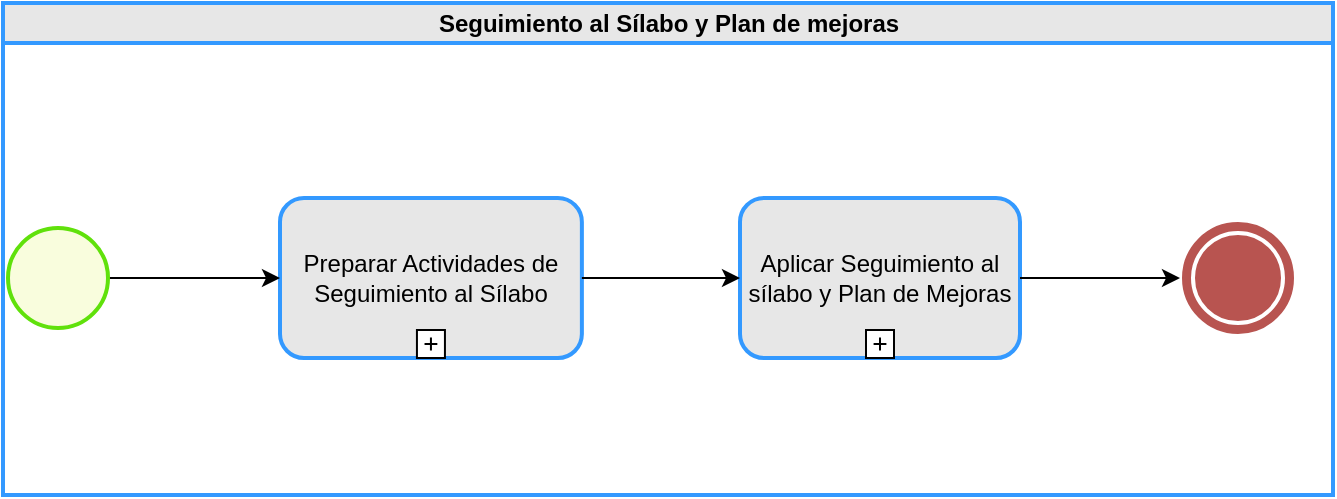 <mxfile version="13.7.3" type="device" pages="3"><diagram id="IKxGH2UoOWQWnltnmnks" name="Seguimiento al sílabo y Plan de mejoras"><mxGraphModel dx="2474" dy="816" grid="1" gridSize="10" guides="1" tooltips="1" connect="1" arrows="1" fold="1" page="1" pageScale="1" pageWidth="1100" pageHeight="850" math="0" shadow="0"><root><mxCell id="0"/><mxCell id="1" parent="0"/><mxCell id="EH-YLHYIitypVHS_qxho-3" value="" style="edgeStyle=orthogonalEdgeStyle;rounded=0;orthogonalLoop=1;jettySize=auto;html=1;" parent="1" edge="1"><mxGeometry relative="1" as="geometry"><mxPoint x="520.0" y="725" as="targetPoint"/></mxGeometry></mxCell><mxCell id="OhJ2jLajbftN1xeP7L_5-30" value="" style="edgeStyle=orthogonalEdgeStyle;rounded=0;orthogonalLoop=1;jettySize=auto;html=1;" parent="1" edge="1"><mxGeometry relative="1" as="geometry"><mxPoint x="280.0" y="725" as="targetPoint"/></mxGeometry></mxCell><mxCell id="MgSODzm9EE8TZpn6pGw8-10" value="Seguimiento al Sílabo y Plan de mejoras" style="swimlane;html=1;horizontal=0;startSize=20;strokeColor=#3399FF;strokeWidth=2;fillColor=#E7E7E7;rotation=90;" parent="1" vertex="1"><mxGeometry x="-703" y="-117" width="246" height="665" as="geometry"><mxRectangle x="-83.5" y="18.5" width="30" height="250" as="alternateBounds"/></mxGeometry></mxCell><mxCell id="a1gB9JvP8YPTbGxJDpz3-1" value="Preparar Actividades de Seguimiento al Sílabo" style="html=1;whiteSpace=wrap;rounded=1;dropTarget=0;strokeWidth=2;fillColor=#E7E7E7;strokeColor=#3399FF;" parent="MgSODzm9EE8TZpn6pGw8-10" vertex="1"><mxGeometry x="-71" y="307" width="150.94" height="80" as="geometry"/></mxCell><mxCell id="a1gB9JvP8YPTbGxJDpz3-2" value="" style="html=1;shape=plus;outlineConnect=0;" parent="a1gB9JvP8YPTbGxJDpz3-1" vertex="1"><mxGeometry x="0.5" y="1" width="14" height="14" relative="1" as="geometry"><mxPoint x="-7" y="-14" as="offset"/></mxGeometry></mxCell><mxCell id="qiOkkO3MR0LuPnzLeqQk-10" style="edgeStyle=orthogonalEdgeStyle;rounded=0;orthogonalLoop=1;jettySize=auto;html=1;entryX=0;entryY=0.5;entryDx=0;entryDy=0;" parent="MgSODzm9EE8TZpn6pGw8-10" source="m_9Prw_WWTs4vuEKsl4U-1" target="a1gB9JvP8YPTbGxJDpz3-1" edge="1"><mxGeometry relative="1" as="geometry"/></mxCell><mxCell id="m_9Prw_WWTs4vuEKsl4U-1" value="" style="shape=mxgraph.bpmn.shape;html=1;verticalLabelPosition=bottom;labelBackgroundColor=#ffffff;verticalAlign=top;align=center;perimeter=ellipsePerimeter;outlineConnect=0;outline=standard;symbol=general;strokeColor=#60e10b;fillColor=#F9FDDD;strokeWidth=2;" parent="MgSODzm9EE8TZpn6pGw8-10" vertex="1"><mxGeometry x="-207.0" y="322" width="50" height="50" as="geometry"/></mxCell><mxCell id="MgSODzm9EE8TZpn6pGw8-3" value="Aplicar Seguimiento al sílabo y Plan de Mejoras" style="html=1;whiteSpace=wrap;rounded=1;dropTarget=0;strokeWidth=2;fillColor=#E7E7E7;strokeColor=#3399FF;" parent="MgSODzm9EE8TZpn6pGw8-10" vertex="1"><mxGeometry x="159" y="307" width="140" height="80" as="geometry"/></mxCell><mxCell id="MgSODzm9EE8TZpn6pGw8-4" value="" style="html=1;shape=plus;outlineConnect=0;" parent="MgSODzm9EE8TZpn6pGw8-3" vertex="1"><mxGeometry x="0.5" y="1" width="14" height="14" relative="1" as="geometry"><mxPoint x="-7" y="-14" as="offset"/></mxGeometry></mxCell><mxCell id="MgSODzm9EE8TZpn6pGw8-5" value="" style="edgeStyle=orthogonalEdgeStyle;rounded=0;orthogonalLoop=1;jettySize=auto;html=1;" parent="MgSODzm9EE8TZpn6pGw8-10" source="a1gB9JvP8YPTbGxJDpz3-1" target="MgSODzm9EE8TZpn6pGw8-3" edge="1"><mxGeometry relative="1" as="geometry"/></mxCell><mxCell id="m_9Prw_WWTs4vuEKsl4U-2" value="" style="shape=mxgraph.bpmn.shape;html=1;verticalLabelPosition=bottom;labelBackgroundColor=#ffffff;verticalAlign=top;align=center;perimeter=ellipsePerimeter;outlineConnect=0;outline=end;symbol=terminate;strokeWidth=2;strokeColor=#B85450;" parent="MgSODzm9EE8TZpn6pGw8-10" vertex="1"><mxGeometry x="383.0" y="322" width="50" height="50" as="geometry"/></mxCell><mxCell id="qiOkkO3MR0LuPnzLeqQk-9" style="edgeStyle=orthogonalEdgeStyle;rounded=0;orthogonalLoop=1;jettySize=auto;html=1;entryX=0;entryY=0.5;entryDx=0;entryDy=0;exitX=1;exitY=0.5;exitDx=0;exitDy=0;" parent="MgSODzm9EE8TZpn6pGw8-10" source="MgSODzm9EE8TZpn6pGw8-3" edge="1"><mxGeometry relative="1" as="geometry"><mxPoint x="338" y="401" as="sourcePoint"/><mxPoint x="379" y="347" as="targetPoint"/></mxGeometry></mxCell></root></mxGraphModel></diagram><diagram id="amFEcNDRbri6bKszqdX0" name="Fase 1"><mxGraphModel dx="1374" dy="816" grid="1" gridSize="10" guides="1" tooltips="1" connect="1" arrows="1" fold="1" page="1" pageScale="1" pageWidth="1100" pageHeight="850" math="0" shadow="0"><root><mxCell id="P_D9ZZ4DqMPUkMfk8NH8-0"/><mxCell id="P_D9ZZ4DqMPUkMfk8NH8-1" parent="P_D9ZZ4DqMPUkMfk8NH8-0"/><mxCell id="JG5h8t1u5iYjXINSatAZ-4" value="&lt;span style=&quot;font-weight: 400&quot;&gt;Preparar Actividades de Seguimiento al Sílabo&lt;/span&gt;" style="swimlane;html=1;childLayout=stackLayout;resizeParent=1;resizeParentMax=0;horizontal=1;startSize=20;horizontalStack=0;" parent="P_D9ZZ4DqMPUkMfk8NH8-1" vertex="1"><mxGeometry x="40" y="40" width="720" height="400" as="geometry"/></mxCell><mxCell id="JG5h8t1u5iYjXINSatAZ-18" style="edgeStyle=orthogonalEdgeStyle;rounded=0;orthogonalLoop=1;jettySize=auto;html=1;entryX=0.5;entryY=0;entryDx=0;entryDy=0;" parent="JG5h8t1u5iYjXINSatAZ-4" source="JG5h8t1u5iYjXINSatAZ-9" target="JG5h8t1u5iYjXINSatAZ-12" edge="1"><mxGeometry relative="1" as="geometry"/></mxCell><mxCell id="JG5h8t1u5iYjXINSatAZ-5" value="Dirección de Carrera" style="swimlane;html=1;startSize=20;horizontal=0;" parent="JG5h8t1u5iYjXINSatAZ-4" vertex="1"><mxGeometry y="20" width="720" height="170" as="geometry"/></mxCell><mxCell id="JG5h8t1u5iYjXINSatAZ-17" style="edgeStyle=orthogonalEdgeStyle;rounded=0;orthogonalLoop=1;jettySize=auto;html=1;" parent="JG5h8t1u5iYjXINSatAZ-5" target="JG5h8t1u5iYjXINSatAZ-9" edge="1"><mxGeometry relative="1" as="geometry"><mxPoint x="90" y="85" as="sourcePoint"/></mxGeometry></mxCell><mxCell id="JG5h8t1u5iYjXINSatAZ-9" value="Notificar a los Docentes Asignados" style="html=1;whiteSpace=wrap;rounded=1;dropTarget=0;strokeWidth=2;strokeColor=#3399FF;fillColor=#E7E7E7;" parent="JG5h8t1u5iYjXINSatAZ-5" vertex="1"><mxGeometry x="180" y="40" width="120" height="90" as="geometry"/></mxCell><mxCell id="JG5h8t1u5iYjXINSatAZ-10" value="" style="shape=mxgraph.bpmn.user_task;html=1;outlineConnect=0;fontFamily=Helvetica;fontSize=12;fontColor=#000000;align=center;strokeColor=#3399FF;fillColor=#ffffff;" parent="JG5h8t1u5iYjXINSatAZ-9" vertex="1"><mxGeometry width="20" height="14" relative="1" as="geometry"><mxPoint x="7" y="7" as="offset"/></mxGeometry></mxCell><mxCell id="mSjS2wN_fwLJHyevZ6i0-0" value="" style="shape=mxgraph.bpmn.shape;html=1;verticalLabelPosition=bottom;labelBackgroundColor=#ffffff;verticalAlign=top;align=center;perimeter=ellipsePerimeter;outlineConnect=0;outline=standard;symbol=conditional;fillColor=#F9FDDD;strokeColor=#60E10B;" parent="JG5h8t1u5iYjXINSatAZ-5" vertex="1"><mxGeometry x="40" y="60" width="50" height="50" as="geometry"/></mxCell><mxCell id="yJfCcHXI1jFKEwZGamxN-0" value="Listado de Docentes" style="text;html=1;strokeColor=none;fillColor=none;align=center;verticalAlign=middle;whiteSpace=wrap;rounded=0;" parent="JG5h8t1u5iYjXINSatAZ-5" vertex="1"><mxGeometry x="32.5" y="120" width="65" height="20" as="geometry"/></mxCell><mxCell id="JG5h8t1u5iYjXINSatAZ-6" value="Comisión de Evaluación Interna" style="swimlane;html=1;startSize=20;horizontal=0;" parent="JG5h8t1u5iYjXINSatAZ-4" vertex="1"><mxGeometry y="190" width="720" height="210" as="geometry"/></mxCell><mxCell id="JG5h8t1u5iYjXINSatAZ-20" style="edgeStyle=orthogonalEdgeStyle;rounded=0;orthogonalLoop=1;jettySize=auto;html=1;" parent="JG5h8t1u5iYjXINSatAZ-6" source="JG5h8t1u5iYjXINSatAZ-14" target="JG5h8t1u5iYjXINSatAZ-16" edge="1"><mxGeometry relative="1" as="geometry"/></mxCell><mxCell id="JG5h8t1u5iYjXINSatAZ-19" style="edgeStyle=orthogonalEdgeStyle;rounded=0;orthogonalLoop=1;jettySize=auto;html=1;entryX=0;entryY=0.5;entryDx=0;entryDy=0;" parent="JG5h8t1u5iYjXINSatAZ-6" source="JG5h8t1u5iYjXINSatAZ-12" target="JG5h8t1u5iYjXINSatAZ-14" edge="1"><mxGeometry relative="1" as="geometry"/></mxCell><mxCell id="KR1yQssVa1d_EZh_uff2-0" value="" style="shape=note;whiteSpace=wrap;size=16;html=1;dropTarget=0;" parent="JG5h8t1u5iYjXINSatAZ-6" vertex="1"><mxGeometry x="130" y="10" width="30" height="40" as="geometry"/></mxCell><mxCell id="JG5h8t1u5iYjXINSatAZ-12" value="Planificar Actividades" style="html=1;whiteSpace=wrap;rounded=1;dropTarget=0;fillColor=#e7e7e7;strokeWidth=2;strokeColor=#3399FF;" parent="JG5h8t1u5iYjXINSatAZ-6" vertex="1"><mxGeometry x="180" y="60" width="120" height="90" as="geometry"/></mxCell><mxCell id="JG5h8t1u5iYjXINSatAZ-13" value="" style="shape=mxgraph.bpmn.manual_task;html=1;outlineConnect=0;fontFamily=Helvetica;fontSize=12;fontColor=#000000;align=center;fillColor=#ffffff;strokeColor=#3399FF;" parent="JG5h8t1u5iYjXINSatAZ-12" vertex="1"><mxGeometry width="20" height="14" relative="1" as="geometry"><mxPoint x="7" y="7" as="offset"/></mxGeometry></mxCell><mxCell id="JG5h8t1u5iYjXINSatAZ-16" value="" style="shape=mxgraph.bpmn.shape;html=1;verticalLabelPosition=bottom;labelBackgroundColor=#ffffff;verticalAlign=top;align=center;perimeter=ellipsePerimeter;outlineConnect=0;outline=end;symbol=general;fillColor=#f8cecc;strokeColor=#B85450;" parent="JG5h8t1u5iYjXINSatAZ-6" vertex="1"><mxGeometry x="610" y="80" width="50" height="50" as="geometry"/></mxCell><mxCell id="KR1yQssVa1d_EZh_uff2-5" value="Documento de Asignación" style="text;html=1;strokeColor=none;fillColor=none;align=center;verticalAlign=middle;whiteSpace=wrap;rounded=0;" parent="JG5h8t1u5iYjXINSatAZ-6" vertex="1"><mxGeometry x="70" y="20" width="40" height="20" as="geometry"/></mxCell><mxCell id="JG5h8t1u5iYjXINSatAZ-14" value="Socializar Actividades a Realizar entre Asignados" style="html=1;whiteSpace=wrap;rounded=1;dropTarget=0;fillColor=#e7e7e7;strokeWidth=2;strokeColor=#3399FF;" parent="JG5h8t1u5iYjXINSatAZ-6" vertex="1"><mxGeometry x="400" y="60" width="120" height="90" as="geometry"/></mxCell><mxCell id="JG5h8t1u5iYjXINSatAZ-15" value="" style="shape=mxgraph.bpmn.manual_task;html=1;outlineConnect=0;fontFamily=Helvetica;fontSize=12;fontColor=#000000;align=center;fillColor=#ffffff;strokeColor=#3399FF;" parent="JG5h8t1u5iYjXINSatAZ-14" vertex="1"><mxGeometry width="20" height="14" relative="1" as="geometry"><mxPoint x="7" y="7" as="offset"/></mxGeometry></mxCell><mxCell id="KR1yQssVa1d_EZh_uff2-4" style="edgeStyle=orthogonalEdgeStyle;rounded=0;orthogonalLoop=1;jettySize=auto;html=1;dashed=1;endArrow=none;endFill=0;" parent="P_D9ZZ4DqMPUkMfk8NH8-1" source="KR1yQssVa1d_EZh_uff2-0" edge="1"><mxGeometry relative="1" as="geometry"><mxPoint x="280" y="260" as="targetPoint"/></mxGeometry></mxCell></root></mxGraphModel></diagram><diagram id="3xzWIu3tkLYyPkEMBDUt" name="Fase 2"><mxGraphModel dx="3435" dy="2040" grid="1" gridSize="10" guides="1" tooltips="1" connect="1" arrows="1" fold="1" page="1" pageScale="1" pageWidth="1100" pageHeight="850" math="0" shadow="0"><root><mxCell id="EdDlmXUad3G8Fzqipxfp-0"/><mxCell id="EdDlmXUad3G8Fzqipxfp-1" parent="EdDlmXUad3G8Fzqipxfp-0"/><mxCell id="g-xmwhCUKkndB8FF5xWD-1" style="edgeStyle=orthogonalEdgeStyle;rounded=0;orthogonalLoop=1;jettySize=auto;html=1;dashed=1;endArrow=none;endFill=0;" parent="EdDlmXUad3G8Fzqipxfp-1" source="g-xmwhCUKkndB8FF5xWD-0" edge="1"><mxGeometry relative="1" as="geometry"><mxPoint x="630" y="650" as="targetPoint"/></mxGeometry></mxCell><mxCell id="IemOUSbcJdpHXnZPH7zS-3" style="edgeStyle=orthogonalEdgeStyle;rounded=0;orthogonalLoop=1;jettySize=auto;html=1;dashed=1;endArrow=none;endFill=0;" parent="EdDlmXUad3G8Fzqipxfp-1" source="IemOUSbcJdpHXnZPH7zS-2" edge="1"><mxGeometry relative="1" as="geometry"><mxPoint x="1320" y="970" as="targetPoint"/></mxGeometry></mxCell><mxCell id="OvshZUdRW8dz4txFePaL-0" value="&lt;span style=&quot;font-weight: 400&quot;&gt;Aplicar Seguimiento al sílabo&lt;/span&gt;" style="swimlane;html=1;childLayout=stackLayout;resizeParent=1;resizeParentMax=0;horizontal=1;startSize=20;horizontalStack=0;" parent="EdDlmXUad3G8Fzqipxfp-1" vertex="1"><mxGeometry x="10" y="70" width="2550" height="1110" as="geometry"/></mxCell><mxCell id="_CaShN00O0_BgvcPRBll-77" value="Consejo Consultivo" style="swimlane;startSize=20;horizontal=0;" parent="OvshZUdRW8dz4txFePaL-0" vertex="1"><mxGeometry y="20" width="2550" height="270" as="geometry"/></mxCell><mxCell id="lUYOwByuXvaY9mWKNuj4-10" value="" style="shape=mxgraph.bpmn.shape;html=1;verticalLabelPosition=bottom;labelBackgroundColor=#ffffff;verticalAlign=top;align=center;perimeter=ellipsePerimeter;outlineConnect=0;outline=standard;symbol=timer;fillColor=#A9C4EB;strokeColor=#3399FF;" parent="_CaShN00O0_BgvcPRBll-77" vertex="1"><mxGeometry x="850" y="13.5" width="50" height="50" as="geometry"/></mxCell><mxCell id="GCebUGIP1fYGPrecbUis-0" value="Esperar a Final de Ciclo" style="text;html=1;strokeColor=none;fillColor=none;align=center;verticalAlign=middle;whiteSpace=wrap;rounded=0;" parent="_CaShN00O0_BgvcPRBll-77" vertex="1"><mxGeometry x="1300" y="63.5" width="150" height="20" as="geometry"/></mxCell><mxCell id="lDEkBf_zjySWKq2LnWuf-0" value="Existen Sugerencias?" style="text;html=1;strokeColor=none;fillColor=none;align=center;verticalAlign=middle;whiteSpace=wrap;rounded=0;" parent="_CaShN00O0_BgvcPRBll-77" vertex="1"><mxGeometry x="1615" y="83.5" width="160" height="25" as="geometry"/></mxCell><mxCell id="iElTjGdKUUH5RtvIi45z-0" value="" style="shape=mxgraph.bpmn.shape;html=1;verticalLabelPosition=bottom;labelBackgroundColor=#ffffff;verticalAlign=top;align=center;perimeter=rhombusPerimeter;background=gateway;outlineConnect=0;outline=none;symbol=exclusiveGw;strokeWidth=2;strokeColor=#60E10B;fillColor=#F9FDDD;" parent="_CaShN00O0_BgvcPRBll-77" vertex="1"><mxGeometry x="1670" y="106" width="50" height="50" as="geometry"/></mxCell><mxCell id="fzSIvpXCL-__8qpJ_CpB-1" value="Interpretar los Resultados del Informe de Seguimiento al sílabo y Plan de Mejoras" style="html=1;whiteSpace=wrap;rounded=1;dropTarget=0;strokeWidth=2;strokeColor=#3399FF;fillColor=#E7E7E7;" parent="_CaShN00O0_BgvcPRBll-77" vertex="1"><mxGeometry x="1240" y="90" width="150" height="90" as="geometry"/></mxCell><mxCell id="fzSIvpXCL-__8qpJ_CpB-2" value="" style="shape=mxgraph.bpmn.user_task;html=1;outlineConnect=0;fontFamily=Helvetica;fontSize=12;fontColor=#000000;align=center;strokeColor=#3399FF;fillColor=#ffffff;" parent="fzSIvpXCL-__8qpJ_CpB-1" vertex="1"><mxGeometry width="20" height="14" relative="1" as="geometry"><mxPoint x="7" y="7" as="offset"/></mxGeometry></mxCell><mxCell id="C-Ekk1SsxFc99mP-PHLf-2" value="" style="edgeStyle=orthogonalEdgeStyle;rounded=0;orthogonalLoop=1;jettySize=auto;html=1;endArrow=classic;endFill=1;strokeWidth=2;" parent="_CaShN00O0_BgvcPRBll-77" source="fzSIvpXCL-__8qpJ_CpB-1" target="C-Ekk1SsxFc99mP-PHLf-0" edge="1"><mxGeometry relative="1" as="geometry"><Array as="points"><mxPoint x="1440" y="130"/><mxPoint x="1440" y="130"/></Array></mxGeometry></mxCell><mxCell id="iElTjGdKUUH5RtvIi45z-1" style="edgeStyle=orthogonalEdgeStyle;rounded=0;orthogonalLoop=1;jettySize=auto;html=1;endArrow=classic;endFill=1;strokeWidth=2;" parent="_CaShN00O0_BgvcPRBll-77" source="C-Ekk1SsxFc99mP-PHLf-0" target="iElTjGdKUUH5RtvIi45z-0" edge="1"><mxGeometry relative="1" as="geometry"><Array as="points"><mxPoint x="1600" y="131"/></Array></mxGeometry></mxCell><mxCell id="C-Ekk1SsxFc99mP-PHLf-0" value="Sugerir Cambios al Informe de Seguimiento al sílabo y Plan de Mejoras" style="html=1;whiteSpace=wrap;rounded=1;dropTarget=0;strokeWidth=2;strokeColor=#3399FF;fillColor=#E7E7E7;" parent="_CaShN00O0_BgvcPRBll-77" vertex="1"><mxGeometry x="1450" y="90" width="150" height="90" as="geometry"/></mxCell><mxCell id="C-Ekk1SsxFc99mP-PHLf-1" value="" style="shape=mxgraph.bpmn.user_task;html=1;outlineConnect=0;fontFamily=Helvetica;fontSize=12;fontColor=#000000;align=center;strokeColor=#3399FF;fillColor=#ffffff;" parent="C-Ekk1SsxFc99mP-PHLf-0" vertex="1"><mxGeometry width="20" height="14" relative="1" as="geometry"><mxPoint x="7" y="7" as="offset"/></mxGeometry></mxCell><mxCell id="_CaShN00O0_BgvcPRBll-80" value="" style="edgeStyle=orthogonalEdgeStyle;rounded=0;orthogonalLoop=1;jettySize=auto;html=1;endArrow=classicThin;endFill=1;strokeWidth=2;" parent="OvshZUdRW8dz4txFePaL-0" target="_CaShN00O0_BgvcPRBll-78" edge="1"><mxGeometry relative="1" as="geometry"><mxPoint x="1310" y="765" as="sourcePoint"/><Array as="points"><mxPoint x="1310" y="600"/><mxPoint x="1310" y="600"/></Array></mxGeometry></mxCell><mxCell id="fzSIvpXCL-__8qpJ_CpB-3" value="" style="edgeStyle=orthogonalEdgeStyle;rounded=0;orthogonalLoop=1;jettySize=auto;html=1;endArrow=classic;endFill=1;strokeWidth=2;" parent="OvshZUdRW8dz4txFePaL-0" source="_CaShN00O0_BgvcPRBll-78" target="fzSIvpXCL-__8qpJ_CpB-1" edge="1"><mxGeometry relative="1" as="geometry"><Array as="points"><mxPoint x="1310" y="300"/><mxPoint x="1310" y="300"/></Array></mxGeometry></mxCell><mxCell id="XxAGk8W09brP4n_PLwwV-2" style="edgeStyle=orthogonalEdgeStyle;rounded=0;orthogonalLoop=1;jettySize=auto;html=1;entryX=0.5;entryY=0;entryDx=0;entryDy=0;endArrow=classic;endFill=1;strokeWidth=2;" parent="OvshZUdRW8dz4txFePaL-0" source="iElTjGdKUUH5RtvIi45z-0" target="XxAGk8W09brP4n_PLwwV-0" edge="1"><mxGeometry relative="1" as="geometry"/></mxCell><mxCell id="XxAGk8W09brP4n_PLwwV-3" value="SI" style="edgeLabel;html=1;align=center;verticalAlign=middle;resizable=0;points=[];" parent="XxAGk8W09brP4n_PLwwV-2" vertex="1" connectable="0"><mxGeometry x="-0.606" relative="1" as="geometry"><mxPoint y="-67.18" as="offset"/></mxGeometry></mxCell><mxCell id="XxAGk8W09brP4n_PLwwV-4" value="NO" style="edgeStyle=orthogonalEdgeStyle;rounded=0;orthogonalLoop=1;jettySize=auto;html=1;entryX=0.5;entryY=0;entryDx=0;entryDy=0;endArrow=classic;endFill=1;strokeWidth=2;" parent="OvshZUdRW8dz4txFePaL-0" source="iElTjGdKUUH5RtvIi45z-0" target="64eXDsVTTnfGdq67vqCs-31" edge="1"><mxGeometry x="-0.831" relative="1" as="geometry"><mxPoint as="offset"/></mxGeometry></mxCell><mxCell id="XxAGk8W09brP4n_PLwwV-5" style="edgeStyle=orthogonalEdgeStyle;rounded=0;orthogonalLoop=1;jettySize=auto;html=1;entryX=0.5;entryY=1;entryDx=0;entryDy=0;endArrow=classic;endFill=1;strokeWidth=2;" parent="OvshZUdRW8dz4txFePaL-0" source="XxAGk8W09brP4n_PLwwV-0" target="64eXDsVTTnfGdq67vqCs-31" edge="1"><mxGeometry relative="1" as="geometry"/></mxCell><mxCell id="OvshZUdRW8dz4txFePaL-17" value="Dirección de Carrera" style="swimlane;html=1;startSize=20;horizontal=0;" parent="OvshZUdRW8dz4txFePaL-0" vertex="1"><mxGeometry y="290" width="2550" height="350" as="geometry"/></mxCell><mxCell id="64eXDsVTTnfGdq67vqCs-6" value="Seleccionar Estudiantes" style="html=1;whiteSpace=wrap;rounded=1;dropTarget=0;strokeWidth=2;strokeColor=#3399FF;fillColor=#E7E7E7;" parent="OvshZUdRW8dz4txFePaL-17" vertex="1"><mxGeometry x="560" y="80" width="120" height="80" as="geometry"/></mxCell><mxCell id="64eXDsVTTnfGdq67vqCs-7" value="" style="html=1;shape=plus;outlineConnect=0;" parent="64eXDsVTTnfGdq67vqCs-6" vertex="1"><mxGeometry x="0.5" y="1" width="14" height="14" relative="1" as="geometry"><mxPoint x="-7" y="-14" as="offset"/></mxGeometry></mxCell><mxCell id="lxhK79UGdOsxY-2ACEB0-19" style="edgeStyle=orthogonalEdgeStyle;rounded=0;orthogonalLoop=1;jettySize=auto;html=1;strokeWidth=2;" parent="OvshZUdRW8dz4txFePaL-17" source="64eXDsVTTnfGdq67vqCs-31" target="lUYOwByuXvaY9mWKNuj4-5" edge="1"><mxGeometry relative="1" as="geometry"><mxPoint x="3015" y="115" as="targetPoint"/></mxGeometry></mxCell><mxCell id="ZsLglIVU52o8IHN18lno-0" value="" style="shape=note;whiteSpace=wrap;size=16;html=1;dropTarget=0;" parent="OvshZUdRW8dz4txFePaL-17" vertex="1"><mxGeometry x="1765" y="80" width="30" height="40" as="geometry"/></mxCell><mxCell id="ZsLglIVU52o8IHN18lno-1" value="Sugerencias" style="text;html=1;strokeColor=none;fillColor=none;align=center;verticalAlign=middle;whiteSpace=wrap;rounded=0;" parent="OvshZUdRW8dz4txFePaL-17" vertex="1"><mxGeometry x="1720" y="110" width="120" height="40" as="geometry"/></mxCell><mxCell id="_CaShN00O0_BgvcPRBll-78" value="Socializar Informe de Seguimiento al sílabo y Plan de Mejoras" style="html=1;whiteSpace=wrap;rounded=1;dropTarget=0;strokeWidth=2;strokeColor=#3399FF;fillColor=#E7E7E7;" parent="OvshZUdRW8dz4txFePaL-17" vertex="1"><mxGeometry x="1230" y="150" width="150" height="90" as="geometry"/></mxCell><mxCell id="_CaShN00O0_BgvcPRBll-79" value="" style="shape=mxgraph.bpmn.user_task;html=1;outlineConnect=0;fontFamily=Helvetica;fontSize=12;fontColor=#000000;align=center;strokeColor=#3399FF;fillColor=#ffffff;" parent="_CaShN00O0_BgvcPRBll-78" vertex="1"><mxGeometry width="20" height="14" relative="1" as="geometry"><mxPoint x="7" y="7" as="offset"/></mxGeometry></mxCell><mxCell id="64eXDsVTTnfGdq67vqCs-31" value="Socializar con Docentes de la carrera el informe e implementación de acciones de mejora" style="html=1;whiteSpace=wrap;rounded=1;dropTarget=0;strokeWidth=2;strokeColor=#3399FF;fillColor=#E7E7E7;" parent="OvshZUdRW8dz4txFePaL-17" vertex="1"><mxGeometry x="1870" y="180" width="160" height="100" as="geometry"/></mxCell><mxCell id="64eXDsVTTnfGdq67vqCs-32" value="" style="shape=mxgraph.bpmn.user_task;html=1;outlineConnect=0;fontFamily=Helvetica;fontSize=12;fontColor=#000000;align=center;strokeColor=#3399FF;fillColor=#ffffff;" parent="64eXDsVTTnfGdq67vqCs-31" vertex="1"><mxGeometry width="20" height="14" relative="1" as="geometry"><mxPoint x="7" y="7" as="offset"/></mxGeometry></mxCell><mxCell id="OvshZUdRW8dz4txFePaL-13" value="" style="shape=mxgraph.bpmn.shape;html=1;verticalLabelPosition=bottom;labelBackgroundColor=#ffffff;verticalAlign=top;align=center;perimeter=ellipsePerimeter;outlineConnect=0;outline=end;symbol=general;fillColor=#f8cecc;strokeColor=#B85450;" parent="OvshZUdRW8dz4txFePaL-17" vertex="1"><mxGeometry x="2465" y="205" width="50" height="50" as="geometry"/></mxCell><mxCell id="lUYOwByuXvaY9mWKNuj4-5" value="" style="shape=mxgraph.bpmn.shape;html=1;verticalLabelPosition=bottom;labelBackgroundColor=#ffffff;verticalAlign=top;align=center;perimeter=rhombusPerimeter;background=gateway;outlineConnect=0;outline=none;symbol=exclusiveGw;strokeWidth=2;strokeColor=#60E10B;fillColor=#F9FDDD;" parent="OvshZUdRW8dz4txFePaL-17" vertex="1"><mxGeometry x="2310" y="205" width="50" height="50" as="geometry"/></mxCell><mxCell id="lxhK79UGdOsxY-2ACEB0-1" value="NO" style="edgeStyle=orthogonalEdgeStyle;rounded=0;orthogonalLoop=1;jettySize=auto;html=1;entryX=0;entryY=0.5;entryDx=0;entryDy=0;strokeWidth=2;" parent="OvshZUdRW8dz4txFePaL-17" source="lUYOwByuXvaY9mWKNuj4-5" target="OvshZUdRW8dz4txFePaL-13" edge="1"><mxGeometry relative="1" as="geometry"/></mxCell><mxCell id="lUYOwByuXvaY9mWKNuj4-13" value="Etapa&amp;nbsp; == MITAD DE CICLO" style="text;html=1;strokeColor=none;fillColor=none;align=center;verticalAlign=middle;whiteSpace=wrap;rounded=0;" parent="OvshZUdRW8dz4txFePaL-17" vertex="1"><mxGeometry x="2255" y="255" width="160" height="25" as="geometry"/></mxCell><mxCell id="IemOUSbcJdpHXnZPH7zS-0" value="Solicitud de Convocatoria de Estudiantes" style="text;html=1;strokeColor=none;fillColor=none;align=center;verticalAlign=middle;whiteSpace=wrap;rounded=0;" parent="OvshZUdRW8dz4txFePaL-17" vertex="1"><mxGeometry x="410" y="270" width="120" height="40" as="geometry"/></mxCell><mxCell id="g-xmwhCUKkndB8FF5xWD-0" value="" style="shape=note;whiteSpace=wrap;size=16;html=1;dropTarget=0;" parent="OvshZUdRW8dz4txFePaL-17" vertex="1"><mxGeometry x="530" y="270" width="30" height="40" as="geometry"/></mxCell><mxCell id="OvshZUdRW8dz4txFePaL-1" value="Comisión de Evaluación Interna" style="swimlane;html=1;startSize=20;horizontal=0;" parent="OvshZUdRW8dz4txFePaL-0" vertex="1"><mxGeometry y="640" width="2550" height="300" as="geometry"/></mxCell><mxCell id="OvshZUdRW8dz4txFePaL-18" style="edgeStyle=orthogonalEdgeStyle;rounded=0;orthogonalLoop=1;jettySize=auto;html=1;strokeWidth=2;" parent="OvshZUdRW8dz4txFePaL-1" target="OvshZUdRW8dz4txFePaL-20" edge="1"><mxGeometry relative="1" as="geometry"><mxPoint x="100" y="150" as="sourcePoint"/></mxGeometry></mxCell><mxCell id="IemOUSbcJdpHXnZPH7zS-9" value="" style="shape=note;whiteSpace=wrap;size=13;html=1;dropTarget=0;" parent="OvshZUdRW8dz4txFePaL-1" vertex="1"><mxGeometry x="1370" y="30" width="30" height="40" as="geometry"/></mxCell><mxCell id="4JnU2329z4g7wvo-enav-39" value="Documentación de Resultados de Seguimiento al Sílabo y Plan de Mejoras" style="html=1;whiteSpace=wrap;rounded=1;dropTarget=0;strokeWidth=2;strokeColor=#3399FF;fillColor=#E7E7E7;" parent="OvshZUdRW8dz4txFePaL-1" vertex="1"><mxGeometry x="1240" y="100" width="140" height="85" as="geometry"/></mxCell><mxCell id="4JnU2329z4g7wvo-enav-40" value="" style="html=1;shape=plus;outlineConnect=0;" parent="4JnU2329z4g7wvo-enav-39" vertex="1"><mxGeometry x="0.5" y="1" width="14" height="14" relative="1" as="geometry"><mxPoint x="-7" y="-14" as="offset"/></mxGeometry></mxCell><mxCell id="64eXDsVTTnfGdq67vqCs-12" value="Socializar Indicaciones Generales sobre la aplicación del Proceso" style="html=1;whiteSpace=wrap;rounded=1;dropTarget=0;strokeWidth=2;strokeColor=#3399FF;fillColor=#E7E7E7;" parent="OvshZUdRW8dz4txFePaL-1" vertex="1"><mxGeometry x="1030" y="100" width="145" height="90" as="geometry"/></mxCell><mxCell id="64eXDsVTTnfGdq67vqCs-13" value="" style="shape=mxgraph.bpmn.manual_task;html=1;outlineConnect=0;fontFamily=Helvetica;fontSize=12;fontColor=#000000;align=center;strokeColor=#3399FF;fillColor=#ffffff;" parent="64eXDsVTTnfGdq67vqCs-12" vertex="1"><mxGeometry width="20" height="14" relative="1" as="geometry"><mxPoint x="7" y="7" as="offset"/></mxGeometry></mxCell><mxCell id="64eXDsVTTnfGdq67vqCs-14" value="SI" style="edgeStyle=orthogonalEdgeStyle;rounded=0;orthogonalLoop=1;jettySize=auto;html=1;strokeWidth=2;" parent="OvshZUdRW8dz4txFePaL-1" source="64eXDsVTTnfGdq67vqCs-9" target="64eXDsVTTnfGdq67vqCs-12" edge="1"><mxGeometry relative="1" as="geometry"><Array as="points"><mxPoint x="1030" y="150"/></Array></mxGeometry></mxCell><mxCell id="64eXDsVTTnfGdq67vqCs-11" value="Etapa&amp;nbsp; == MITAD DE CICLO" style="text;html=1;strokeColor=none;fillColor=none;align=center;verticalAlign=middle;whiteSpace=wrap;rounded=0;" parent="OvshZUdRW8dz4txFePaL-1" vertex="1"><mxGeometry x="710" y="132.5" width="160" height="25" as="geometry"/></mxCell><mxCell id="juGoUAKZGDVtv-GxYSnS-2" style="edgeStyle=none;rounded=0;orthogonalLoop=1;jettySize=auto;html=1;endArrow=classicThin;endFill=1;strokeWidth=2;" parent="OvshZUdRW8dz4txFePaL-1" edge="1"><mxGeometry relative="1" as="geometry"><mxPoint x="1595" y="150" as="sourcePoint"/></mxGeometry></mxCell><mxCell id="HcbwdGbeRbAdwgsP0LvV-11" style="edgeStyle=orthogonalEdgeStyle;rounded=0;orthogonalLoop=1;jettySize=auto;html=1;entryX=0;entryY=0.5;entryDx=0;entryDy=0;strokeWidth=2;" parent="OvshZUdRW8dz4txFePaL-1" edge="1"><mxGeometry relative="1" as="geometry"><mxPoint x="1385" y="150" as="sourcePoint"/></mxGeometry></mxCell><mxCell id="64eXDsVTTnfGdq67vqCs-9" value="" style="shape=mxgraph.bpmn.shape;html=1;verticalLabelPosition=bottom;labelBackgroundColor=#ffffff;verticalAlign=top;align=center;perimeter=rhombusPerimeter;background=gateway;outlineConnect=0;outline=none;symbol=exclusiveGw;strokeWidth=2;strokeColor=#60E10B;fillColor=#F9FDDD;" parent="OvshZUdRW8dz4txFePaL-1" vertex="1"><mxGeometry x="870" y="125" width="50" height="50" as="geometry"/></mxCell><mxCell id="OvshZUdRW8dz4txFePaL-20" value="Elaborar las Fichas de Seguimiento al sílabo" style="html=1;whiteSpace=wrap;rounded=1;dropTarget=0;strokeWidth=2;strokeColor=#3399FF;fillColor=#E7E7E7;" parent="OvshZUdRW8dz4txFePaL-1" vertex="1"><mxGeometry x="150" y="105" width="140" height="90" as="geometry"/></mxCell><mxCell id="OvshZUdRW8dz4txFePaL-21" value="" style="shape=mxgraph.bpmn.user_task;html=1;outlineConnect=0;fontFamily=Helvetica;fontSize=12;fontColor=#000000;align=center;strokeColor=#3399FF;fillColor=#ffffff;" parent="OvshZUdRW8dz4txFePaL-20" vertex="1"><mxGeometry width="20" height="14" relative="1" as="geometry"><mxPoint x="7" y="7" as="offset"/></mxGeometry></mxCell><mxCell id="T1BzG6nxa5G7d_OFIiKP-0" value="Elaborar Solicitud para la convocatorio de estudiantes" style="html=1;whiteSpace=wrap;rounded=1;dropTarget=0;strokeWidth=2;strokeColor=#3399FF;fillColor=#E7E7E7;" parent="OvshZUdRW8dz4txFePaL-1" vertex="1"><mxGeometry x="350" y="105" width="140" height="90" as="geometry"/></mxCell><mxCell id="T1BzG6nxa5G7d_OFIiKP-1" value="" style="shape=mxgraph.bpmn.user_task;html=1;outlineConnect=0;fontFamily=Helvetica;fontSize=12;fontColor=#000000;align=center;strokeColor=#3399FF;fillColor=#ffffff;" parent="T1BzG6nxa5G7d_OFIiKP-0" vertex="1"><mxGeometry width="20" height="14" relative="1" as="geometry"><mxPoint x="7" y="7" as="offset"/></mxGeometry></mxCell><mxCell id="T1BzG6nxa5G7d_OFIiKP-3" value="Enviar Solicitud para la Convocatoria de estudiantes" style="html=1;whiteSpace=wrap;rounded=1;dropTarget=0;strokeWidth=2;strokeColor=#3399FF;fillColor=#E7E7E7;" parent="OvshZUdRW8dz4txFePaL-1" vertex="1"><mxGeometry x="550" y="105" width="140" height="90" as="geometry"/></mxCell><mxCell id="T1BzG6nxa5G7d_OFIiKP-4" value="" style="shape=mxgraph.bpmn.user_task;html=1;outlineConnect=0;fontFamily=Helvetica;fontSize=12;fontColor=#000000;align=center;strokeColor=#3399FF;fillColor=#ffffff;" parent="T1BzG6nxa5G7d_OFIiKP-3" vertex="1"><mxGeometry width="20" height="14" relative="1" as="geometry"><mxPoint x="7" y="7" as="offset"/></mxGeometry></mxCell><mxCell id="T1BzG6nxa5G7d_OFIiKP-2" value="" style="edgeStyle=orthogonalEdgeStyle;rounded=0;orthogonalLoop=1;jettySize=auto;html=1;strokeWidth=2;" parent="OvshZUdRW8dz4txFePaL-1" source="OvshZUdRW8dz4txFePaL-20" target="T1BzG6nxa5G7d_OFIiKP-0" edge="1"><mxGeometry relative="1" as="geometry"/></mxCell><mxCell id="T1BzG6nxa5G7d_OFIiKP-5" value="" style="edgeStyle=orthogonalEdgeStyle;rounded=0;orthogonalLoop=1;jettySize=auto;html=1;strokeWidth=2;" parent="OvshZUdRW8dz4txFePaL-1" source="T1BzG6nxa5G7d_OFIiKP-0" target="T1BzG6nxa5G7d_OFIiKP-3" edge="1"><mxGeometry relative="1" as="geometry"/></mxCell><mxCell id="HcbwdGbeRbAdwgsP0LvV-16" style="edgeStyle=orthogonalEdgeStyle;rounded=0;orthogonalLoop=1;jettySize=auto;html=1;strokeWidth=2;" parent="OvshZUdRW8dz4txFePaL-1" edge="1"><mxGeometry relative="1" as="geometry"><mxPoint x="1805" y="150" as="sourcePoint"/></mxGeometry></mxCell><mxCell id="3BKs9HHuEzQM5heVcjQ7-0" value="" style="shape=mxgraph.bpmn.shape;html=1;verticalLabelPosition=bottom;labelBackgroundColor=#ffffff;verticalAlign=top;align=center;perimeter=ellipsePerimeter;outlineConnect=0;outline=standard;symbol=general;strokeWidth=2;strokeColor=#60E10B;fillColor=#F9FDDD;" parent="OvshZUdRW8dz4txFePaL-1" vertex="1"><mxGeometry x="50" y="125" width="50" height="50" as="geometry"/></mxCell><mxCell id="XxAGk8W09brP4n_PLwwV-0" value="Aplicar Sugerencias al Informe de Seguimiento al sílabo" style="html=1;whiteSpace=wrap;rounded=1;dropTarget=0;strokeWidth=2;strokeColor=#3399FF;fillColor=#E7E7E7;" parent="OvshZUdRW8dz4txFePaL-1" vertex="1"><mxGeometry x="1622.5" y="97.5" width="145" height="90" as="geometry"/></mxCell><mxCell id="XxAGk8W09brP4n_PLwwV-1" value="" style="shape=mxgraph.bpmn.user_task;html=1;outlineConnect=0;fontFamily=Helvetica;fontSize=12;fontColor=#000000;align=center;strokeColor=#3399FF;fillColor=#ffffff;" parent="XxAGk8W09brP4n_PLwwV-0" vertex="1"><mxGeometry width="20" height="14" relative="1" as="geometry"><mxPoint x="7" y="7" as="offset"/></mxGeometry></mxCell><mxCell id="689Z4QZuu5UgSEIMOeju-0" value="Cronograma de Actividades" style="text;html=1;strokeColor=none;fillColor=none;align=center;verticalAlign=middle;whiteSpace=wrap;rounded=0;" parent="OvshZUdRW8dz4txFePaL-1" vertex="1"><mxGeometry x="25" y="180" width="100" height="20" as="geometry"/></mxCell><mxCell id="IemOUSbcJdpHXnZPH7zS-2" value="" style="shape=note;whiteSpace=wrap;size=16;html=1;dropTarget=0;" parent="OvshZUdRW8dz4txFePaL-1" vertex="1"><mxGeometry x="1380" y="240" width="30" height="40" as="geometry"/></mxCell><mxCell id="IemOUSbcJdpHXnZPH7zS-12" value="Informe de Seguimiento al sílabo y Plan de Mejoras" style="text;html=1;strokeColor=none;fillColor=none;align=center;verticalAlign=middle;whiteSpace=wrap;rounded=0;" parent="OvshZUdRW8dz4txFePaL-1" vertex="1"><mxGeometry x="1400" y="30" width="120" height="40" as="geometry"/></mxCell><mxCell id="IemOUSbcJdpHXnZPH7zS-4" value="Ficha de Sílabo Calificado" style="text;html=1;strokeColor=none;fillColor=none;align=center;verticalAlign=middle;whiteSpace=wrap;rounded=0;" parent="OvshZUdRW8dz4txFePaL-1" vertex="1"><mxGeometry x="1410" y="240" width="100" height="40" as="geometry"/></mxCell><mxCell id="OvshZUdRW8dz4txFePaL-6" value="Estudiante" style="swimlane;html=1;startSize=20;horizontal=0;" parent="OvshZUdRW8dz4txFePaL-0" vertex="1"><mxGeometry y="940" width="2550" height="170" as="geometry"/></mxCell><mxCell id="OvshZUdRW8dz4txFePaL-8" style="edgeStyle=orthogonalEdgeStyle;rounded=0;orthogonalLoop=1;jettySize=auto;html=1;entryX=0;entryY=0.5;entryDx=0;entryDy=0;" parent="OvshZUdRW8dz4txFePaL-6" edge="1"><mxGeometry relative="1" as="geometry"><mxPoint x="390" y="105" as="targetPoint"/></mxGeometry></mxCell><mxCell id="64eXDsVTTnfGdq67vqCs-15" value="Seleccionar Sílabo a Calificar" style="html=1;whiteSpace=wrap;rounded=1;dropTarget=0;strokeWidth=2;strokeColor=#3399FF;fillColor=#E7E7E7;" parent="OvshZUdRW8dz4txFePaL-6" vertex="1"><mxGeometry x="1030" y="40" width="145" height="90" as="geometry"/></mxCell><mxCell id="64eXDsVTTnfGdq67vqCs-16" value="" style="shape=mxgraph.bpmn.manual_task;html=1;outlineConnect=0;fontFamily=Helvetica;fontSize=12;fontColor=#000000;align=center;strokeColor=#3399FF;fillColor=#ffffff;" parent="64eXDsVTTnfGdq67vqCs-15" vertex="1"><mxGeometry width="20" height="14" relative="1" as="geometry"><mxPoint x="7" y="7" as="offset"/></mxGeometry></mxCell><mxCell id="64eXDsVTTnfGdq67vqCs-21" value="" style="edgeStyle=orthogonalEdgeStyle;rounded=0;orthogonalLoop=1;jettySize=auto;html=1;strokeWidth=2;" parent="OvshZUdRW8dz4txFePaL-6" source="64eXDsVTTnfGdq67vqCs-15" target="64eXDsVTTnfGdq67vqCs-19" edge="1"><mxGeometry relative="1" as="geometry"/></mxCell><mxCell id="64eXDsVTTnfGdq67vqCs-19" value="Calificar Sílabo Seleccionado" style="html=1;whiteSpace=wrap;rounded=1;dropTarget=0;strokeWidth=2;strokeColor=#3399FF;fillColor=#E7E7E7;" parent="OvshZUdRW8dz4txFePaL-6" vertex="1"><mxGeometry x="1240" y="40" width="145" height="90" as="geometry"/></mxCell><mxCell id="64eXDsVTTnfGdq67vqCs-20" value="" style="shape=mxgraph.bpmn.manual_task;html=1;outlineConnect=0;fontFamily=Helvetica;fontSize=12;fontColor=#000000;align=center;strokeColor=#3399FF;fillColor=#ffffff;" parent="64eXDsVTTnfGdq67vqCs-19" vertex="1"><mxGeometry width="20" height="14" relative="1" as="geometry"><mxPoint x="7" y="7" as="offset"/></mxGeometry></mxCell><mxCell id="64eXDsVTTnfGdq67vqCs-17" value="NO" style="edgeStyle=orthogonalEdgeStyle;rounded=0;orthogonalLoop=1;jettySize=auto;html=1;entryX=0;entryY=0.5;entryDx=0;entryDy=0;strokeWidth=2;" parent="OvshZUdRW8dz4txFePaL-0" source="64eXDsVTTnfGdq67vqCs-9" target="64eXDsVTTnfGdq67vqCs-15" edge="1"><mxGeometry x="-0.706" relative="1" as="geometry"><mxPoint x="940" y="585" as="targetPoint"/><Array as="points"><mxPoint x="895" y="1025"/></Array><mxPoint as="offset"/></mxGeometry></mxCell><mxCell id="64eXDsVTTnfGdq67vqCs-18" style="edgeStyle=orthogonalEdgeStyle;rounded=0;orthogonalLoop=1;jettySize=auto;html=1;strokeWidth=2;" parent="OvshZUdRW8dz4txFePaL-0" source="64eXDsVTTnfGdq67vqCs-12" target="64eXDsVTTnfGdq67vqCs-15" edge="1"><mxGeometry relative="1" as="geometry"/></mxCell><mxCell id="lUYOwByuXvaY9mWKNuj4-12" style="edgeStyle=orthogonalEdgeStyle;rounded=0;orthogonalLoop=1;jettySize=auto;html=1;strokeWidth=2;" parent="OvshZUdRW8dz4txFePaL-0" source="lUYOwByuXvaY9mWKNuj4-10" target="OvshZUdRW8dz4txFePaL-20" edge="1"><mxGeometry relative="1" as="geometry"/></mxCell><mxCell id="64eXDsVTTnfGdq67vqCs-8" style="edgeStyle=orthogonalEdgeStyle;rounded=0;orthogonalLoop=1;jettySize=auto;html=1;entryX=0.5;entryY=1;entryDx=0;entryDy=0;strokeWidth=2;" parent="OvshZUdRW8dz4txFePaL-0" source="T1BzG6nxa5G7d_OFIiKP-3" target="64eXDsVTTnfGdq67vqCs-7" edge="1"><mxGeometry relative="1" as="geometry"/></mxCell><mxCell id="64eXDsVTTnfGdq67vqCs-10" style="edgeStyle=orthogonalEdgeStyle;rounded=0;orthogonalLoop=1;jettySize=auto;html=1;strokeWidth=2;" parent="OvshZUdRW8dz4txFePaL-0" source="64eXDsVTTnfGdq67vqCs-6" target="64eXDsVTTnfGdq67vqCs-9" edge="1"><mxGeometry relative="1" as="geometry"/></mxCell><mxCell id="4JnU2329z4g7wvo-enav-41" style="edgeStyle=none;rounded=0;orthogonalLoop=1;jettySize=auto;html=1;entryX=0.5;entryY=1;entryDx=0;entryDy=0;endArrow=classic;endFill=1;strokeWidth=2;" parent="OvshZUdRW8dz4txFePaL-0" source="64eXDsVTTnfGdq67vqCs-19" target="4JnU2329z4g7wvo-enav-40" edge="1"><mxGeometry relative="1" as="geometry"/></mxCell><mxCell id="4JnU2329z4g7wvo-enav-42" value="SI" style="edgeStyle=orthogonalEdgeStyle;rounded=0;orthogonalLoop=1;jettySize=auto;html=1;entryX=1;entryY=0.5;entryDx=0;entryDy=0;endArrow=classic;endFill=1;strokeWidth=2;" parent="OvshZUdRW8dz4txFePaL-0" source="lUYOwByuXvaY9mWKNuj4-5" target="lUYOwByuXvaY9mWKNuj4-10" edge="1"><mxGeometry x="-0.941" relative="1" as="geometry"><Array as="points"><mxPoint x="2335" y="59"/></Array><mxPoint y="1" as="offset"/></mxGeometry></mxCell><mxCell id="_CaShN00O0_BgvcPRBll-81" style="rounded=0;orthogonalLoop=1;jettySize=auto;html=1;endArrow=none;endFill=0;strokeWidth=1;dashed=1;" parent="EdDlmXUad3G8Fzqipxfp-1" source="IemOUSbcJdpHXnZPH7zS-9" edge="1"><mxGeometry relative="1" as="geometry"><mxPoint x="1320" y="690" as="targetPoint"/></mxGeometry></mxCell><mxCell id="zlmlbZBMnT0FQiXK_jgi-5" value="Seleccionar Estudiantes" style="swimlane;html=1;childLayout=stackLayout;resizeParent=1;resizeParentMax=0;horizontal=1;startSize=20;horizontalStack=0;strokeColor=#3399FF;strokeWidth=2;fillColor=#E7E7E7;" parent="EdDlmXUad3G8Fzqipxfp-1" vertex="1"><mxGeometry x="10" y="1290" width="1020" height="350" as="geometry"/></mxCell><mxCell id="zlmlbZBMnT0FQiXK_jgi-6" value="Dirección de Carrera" style="swimlane;html=1;startSize=20;horizontal=0;" parent="zlmlbZBMnT0FQiXK_jgi-5" vertex="1"><mxGeometry y="20" width="1020" height="330" as="geometry"/></mxCell><mxCell id="zlmlbZBMnT0FQiXK_jgi-18" style="edgeStyle=orthogonalEdgeStyle;rounded=0;orthogonalLoop=1;jettySize=auto;html=1;entryX=0;entryY=0.5;entryDx=0;entryDy=0;strokeWidth=2;" parent="zlmlbZBMnT0FQiXK_jgi-6" source="zlmlbZBMnT0FQiXK_jgi-9" target="zlmlbZBMnT0FQiXK_jgi-16" edge="1"><mxGeometry relative="1" as="geometry"/></mxCell><mxCell id="zlmlbZBMnT0FQiXK_jgi-24" value="SI" style="edgeStyle=orthogonalEdgeStyle;rounded=0;orthogonalLoop=1;jettySize=auto;html=1;entryX=0;entryY=0.5;entryDx=0;entryDy=0;strokeWidth=2;" parent="zlmlbZBMnT0FQiXK_jgi-6" source="zlmlbZBMnT0FQiXK_jgi-16" target="zlmlbZBMnT0FQiXK_jgi-20" edge="1"><mxGeometry x="0.349" relative="1" as="geometry"><Array as="points"><mxPoint x="185" y="75"/></Array><mxPoint as="offset"/></mxGeometry></mxCell><mxCell id="zlmlbZBMnT0FQiXK_jgi-25" style="edgeStyle=orthogonalEdgeStyle;rounded=0;orthogonalLoop=1;jettySize=auto;html=1;strokeWidth=2;" parent="zlmlbZBMnT0FQiXK_jgi-6" source="zlmlbZBMnT0FQiXK_jgi-16" target="zlmlbZBMnT0FQiXK_jgi-22" edge="1"><mxGeometry relative="1" as="geometry"><Array as="points"><mxPoint x="185" y="280"/></Array></mxGeometry></mxCell><mxCell id="zlmlbZBMnT0FQiXK_jgi-28" value="NO" style="edgeLabel;html=1;align=center;verticalAlign=middle;resizable=0;points=[];" parent="zlmlbZBMnT0FQiXK_jgi-25" vertex="1" connectable="0"><mxGeometry x="0.1" y="2" relative="1" as="geometry"><mxPoint as="offset"/></mxGeometry></mxCell><mxCell id="zlmlbZBMnT0FQiXK_jgi-20" value="Consultar información académica de los estudiantes" style="html=1;whiteSpace=wrap;rounded=1;dropTarget=0;strokeWidth=2;strokeColor=#3399FF;fillColor=#E7E7E7;" parent="zlmlbZBMnT0FQiXK_jgi-6" vertex="1"><mxGeometry x="295" y="30" width="145" height="90" as="geometry"/></mxCell><mxCell id="zlmlbZBMnT0FQiXK_jgi-21" value="" style="shape=mxgraph.bpmn.user_task;html=1;outlineConnect=0;fontFamily=Helvetica;fontSize=12;fontColor=#000000;align=center;strokeColor=#3399FF;fillColor=#ffffff;" parent="zlmlbZBMnT0FQiXK_jgi-20" vertex="1"><mxGeometry width="20" height="14" relative="1" as="geometry"><mxPoint x="7" y="7" as="offset"/></mxGeometry></mxCell><mxCell id="zlmlbZBMnT0FQiXK_jgi-29" value="Seleccionar Estudiantes mejor puntuados del Periodo Académico Anterior" style="html=1;whiteSpace=wrap;rounded=1;dropTarget=0;strokeWidth=2;strokeColor=#3399FF;fillColor=#E7E7E7;" parent="zlmlbZBMnT0FQiXK_jgi-6" vertex="1"><mxGeometry x="540" y="30" width="155" height="90" as="geometry"/></mxCell><mxCell id="zlmlbZBMnT0FQiXK_jgi-30" value="" style="shape=mxgraph.bpmn.manual_task;html=1;outlineConnect=0;fontFamily=Helvetica;fontSize=12;fontColor=#000000;align=center;strokeColor=#3399FF;fillColor=#ffffff;" parent="zlmlbZBMnT0FQiXK_jgi-29" vertex="1"><mxGeometry width="20" height="14" relative="1" as="geometry"><mxPoint x="7" y="7" as="offset"/></mxGeometry></mxCell><mxCell id="zlmlbZBMnT0FQiXK_jgi-26" value="Etapa&amp;nbsp; == MITAD DE CICLO" style="text;html=1;strokeColor=none;fillColor=none;align=center;verticalAlign=middle;whiteSpace=wrap;rounded=0;" parent="zlmlbZBMnT0FQiXK_jgi-6" vertex="1"><mxGeometry x="210" y="162.5" width="160" height="25" as="geometry"/></mxCell><mxCell id="zlmlbZBMnT0FQiXK_jgi-16" value="" style="shape=mxgraph.bpmn.shape;html=1;verticalLabelPosition=bottom;labelBackgroundColor=#ffffff;verticalAlign=top;align=center;perimeter=rhombusPerimeter;background=gateway;outlineConnect=0;outline=none;symbol=exclusiveGw;strokeWidth=2;strokeColor=#60E10B;fillColor=#F9FDDD;" parent="zlmlbZBMnT0FQiXK_jgi-6" vertex="1"><mxGeometry x="160" y="150" width="50" height="50" as="geometry"/></mxCell><mxCell id="zlmlbZBMnT0FQiXK_jgi-9" value="" style="shape=mxgraph.bpmn.shape;html=1;verticalLabelPosition=bottom;labelBackgroundColor=#ffffff;verticalAlign=top;align=center;perimeter=ellipsePerimeter;outlineConnect=0;outline=standard;symbol=general;strokeWidth=2;strokeColor=#60E10B;fillColor=#F9FDDD;" parent="zlmlbZBMnT0FQiXK_jgi-6" vertex="1"><mxGeometry x="50" y="150" width="50" height="50" as="geometry"/></mxCell><mxCell id="64eXDsVTTnfGdq67vqCs-0" value="" style="shape=mxgraph.bpmn.shape;html=1;verticalLabelPosition=bottom;labelBackgroundColor=#ffffff;verticalAlign=top;align=center;perimeter=ellipsePerimeter;outlineConnect=0;outline=end;symbol=general;fillColor=#f8cecc;strokeColor=#B85450;" parent="zlmlbZBMnT0FQiXK_jgi-6" vertex="1"><mxGeometry x="940" y="157.5" width="50" height="50" as="geometry"/></mxCell><mxCell id="64eXDsVTTnfGdq67vqCs-1" style="edgeStyle=orthogonalEdgeStyle;rounded=0;orthogonalLoop=1;jettySize=auto;html=1;strokeWidth=2;" parent="zlmlbZBMnT0FQiXK_jgi-6" source="zlmlbZBMnT0FQiXK_jgi-32" target="64eXDsVTTnfGdq67vqCs-0" edge="1"><mxGeometry relative="1" as="geometry"/></mxCell><mxCell id="zlmlbZBMnT0FQiXK_jgi-32" value="Notificar Estudiantes Seleccionados" style="html=1;whiteSpace=wrap;rounded=1;dropTarget=0;strokeWidth=2;strokeColor=#3399FF;fillColor=#E7E7E7;" parent="zlmlbZBMnT0FQiXK_jgi-6" vertex="1"><mxGeometry x="720" y="137.5" width="145" height="90" as="geometry"/></mxCell><mxCell id="zlmlbZBMnT0FQiXK_jgi-33" value="" style="shape=mxgraph.bpmn.manual_task;html=1;outlineConnect=0;fontFamily=Helvetica;fontSize=12;fontColor=#000000;align=center;strokeColor=#3399FF;fillColor=#ffffff;" parent="zlmlbZBMnT0FQiXK_jgi-32" vertex="1"><mxGeometry width="20" height="14" relative="1" as="geometry"><mxPoint x="7" y="7" as="offset"/></mxGeometry></mxCell><mxCell id="zlmlbZBMnT0FQiXK_jgi-35" style="edgeStyle=orthogonalEdgeStyle;rounded=0;orthogonalLoop=1;jettySize=auto;html=1;entryX=0.5;entryY=1;entryDx=0;entryDy=0;strokeWidth=2;" parent="zlmlbZBMnT0FQiXK_jgi-6" source="zlmlbZBMnT0FQiXK_jgi-22" target="zlmlbZBMnT0FQiXK_jgi-32" edge="1"><mxGeometry relative="1" as="geometry"><Array as="points"><mxPoint x="793" y="280"/></Array></mxGeometry></mxCell><mxCell id="zlmlbZBMnT0FQiXK_jgi-10" value="Solicitud de Convocatoria" style="text;html=1;strokeColor=none;fillColor=none;align=center;verticalAlign=middle;whiteSpace=wrap;rounded=0;" parent="zlmlbZBMnT0FQiXK_jgi-6" vertex="1"><mxGeometry x="25" y="207.5" width="100" height="20" as="geometry"/></mxCell><mxCell id="zlmlbZBMnT0FQiXK_jgi-22" value="Seleccionar Estudiantes de la etapa anterior" style="html=1;whiteSpace=wrap;rounded=1;dropTarget=0;strokeWidth=2;strokeColor=#3399FF;fillColor=#E7E7E7;" parent="zlmlbZBMnT0FQiXK_jgi-6" vertex="1"><mxGeometry x="290" y="240" width="150" height="80" as="geometry"/></mxCell><mxCell id="zlmlbZBMnT0FQiXK_jgi-23" value="" style="shape=mxgraph.bpmn.manual_task;html=1;outlineConnect=0;fontFamily=Helvetica;fontSize=12;fontColor=#000000;align=center;strokeColor=#3399FF;fillColor=#ffffff;" parent="zlmlbZBMnT0FQiXK_jgi-22" vertex="1"><mxGeometry width="20" height="14" relative="1" as="geometry"><mxPoint x="7" y="7" as="offset"/></mxGeometry></mxCell><mxCell id="zlmlbZBMnT0FQiXK_jgi-34" style="edgeStyle=orthogonalEdgeStyle;rounded=0;orthogonalLoop=1;jettySize=auto;html=1;strokeWidth=2;" parent="zlmlbZBMnT0FQiXK_jgi-6" source="zlmlbZBMnT0FQiXK_jgi-29" target="zlmlbZBMnT0FQiXK_jgi-32" edge="1"><mxGeometry relative="1" as="geometry"/></mxCell><mxCell id="zlmlbZBMnT0FQiXK_jgi-31" value="" style="edgeStyle=orthogonalEdgeStyle;rounded=0;orthogonalLoop=1;jettySize=auto;html=1;strokeWidth=2;" parent="zlmlbZBMnT0FQiXK_jgi-6" source="zlmlbZBMnT0FQiXK_jgi-20" target="zlmlbZBMnT0FQiXK_jgi-29" edge="1"><mxGeometry relative="1" as="geometry"/></mxCell><mxCell id="ZsLglIVU52o8IHN18lno-2" style="rounded=0;orthogonalLoop=1;jettySize=auto;html=1;endArrow=none;endFill=0;strokeWidth=1;dashed=1;" parent="EdDlmXUad3G8Fzqipxfp-1" source="ZsLglIVU52o8IHN18lno-0" edge="1"><mxGeometry relative="1" as="geometry"><mxPoint x="1710" y="410" as="targetPoint"/></mxGeometry></mxCell><mxCell id="4JnU2329z4g7wvo-enav-0" value="Documentación de Resultados de Seguimiento al Sílabo y Plan de Mejoras" style="swimlane;html=1;childLayout=stackLayout;resizeParent=1;resizeParentMax=0;horizontal=1;startSize=20;horizontalStack=0;strokeColor=#3399FF;strokeWidth=2;fillColor=#E7E7E7;" parent="EdDlmXUad3G8Fzqipxfp-1" vertex="1"><mxGeometry x="1470" y="1280" width="1090" height="210" as="geometry"/></mxCell><mxCell id="4JnU2329z4g7wvo-enav-1" value="Dirección de Carrera" style="swimlane;html=1;startSize=20;horizontal=0;" parent="4JnU2329z4g7wvo-enav-0" vertex="1"><mxGeometry y="20" width="1090" height="190" as="geometry"/></mxCell><mxCell id="4JnU2329z4g7wvo-enav-2" style="edgeStyle=orthogonalEdgeStyle;rounded=0;orthogonalLoop=1;jettySize=auto;html=1;entryX=0;entryY=0.5;entryDx=0;entryDy=0;strokeWidth=2;" parent="4JnU2329z4g7wvo-enav-1" source="4JnU2329z4g7wvo-enav-12" edge="1"><mxGeometry relative="1" as="geometry"><mxPoint x="165" y="105" as="targetPoint"/></mxGeometry></mxCell><mxCell id="4JnU2329z4g7wvo-enav-34" style="edgeStyle=none;rounded=0;orthogonalLoop=1;jettySize=auto;html=1;entryX=0;entryY=0.5;entryDx=0;entryDy=0;endArrow=classic;endFill=1;strokeWidth=2;" parent="4JnU2329z4g7wvo-enav-1" source="4JnU2329z4g7wvo-enav-27" target="4JnU2329z4g7wvo-enav-29" edge="1"><mxGeometry relative="1" as="geometry"/></mxCell><mxCell id="4JnU2329z4g7wvo-enav-27" value="Elaborar Informe de Seguimiento al Sílabo y Plan de Mejoras" style="html=1;whiteSpace=wrap;rounded=1;dropTarget=0;strokeWidth=2;strokeColor=#3399FF;fillColor=#E7E7E7;" parent="4JnU2329z4g7wvo-enav-1" vertex="1"><mxGeometry x="585" y="60" width="145" height="90" as="geometry"/></mxCell><mxCell id="4JnU2329z4g7wvo-enav-28" value="" style="shape=mxgraph.bpmn.user_task;html=1;outlineConnect=0;fontFamily=Helvetica;fontSize=12;fontColor=#000000;align=center;strokeColor=#3399FF;fillColor=#ffffff;" parent="4JnU2329z4g7wvo-enav-27" vertex="1"><mxGeometry width="20" height="14" relative="1" as="geometry"><mxPoint x="7" y="7" as="offset"/></mxGeometry></mxCell><mxCell id="4JnU2329z4g7wvo-enav-33" style="edgeStyle=none;rounded=0;orthogonalLoop=1;jettySize=auto;html=1;entryX=0;entryY=0.5;entryDx=0;entryDy=0;endArrow=classic;endFill=1;strokeWidth=2;" parent="4JnU2329z4g7wvo-enav-1" source="4JnU2329z4g7wvo-enav-25" target="4JnU2329z4g7wvo-enav-27" edge="1"><mxGeometry relative="1" as="geometry"/></mxCell><mxCell id="4JnU2329z4g7wvo-enav-25" value="Proponer Plan de Mejoras en base a los Resultados obtenidos" style="html=1;whiteSpace=wrap;rounded=1;dropTarget=0;strokeWidth=2;strokeColor=#3399FF;fillColor=#E7E7E7;" parent="4JnU2329z4g7wvo-enav-1" vertex="1"><mxGeometry x="375" y="60" width="145" height="90" as="geometry"/></mxCell><mxCell id="4JnU2329z4g7wvo-enav-26" value="" style="shape=mxgraph.bpmn.user_task;html=1;outlineConnect=0;fontFamily=Helvetica;fontSize=12;fontColor=#000000;align=center;strokeColor=#3399FF;fillColor=#ffffff;" parent="4JnU2329z4g7wvo-enav-25" vertex="1"><mxGeometry width="20" height="14" relative="1" as="geometry"><mxPoint x="7" y="7" as="offset"/></mxGeometry></mxCell><mxCell id="4JnU2329z4g7wvo-enav-32" style="edgeStyle=none;rounded=0;orthogonalLoop=1;jettySize=auto;html=1;entryX=0;entryY=0.5;entryDx=0;entryDy=0;endArrow=classic;endFill=1;strokeWidth=2;" parent="4JnU2329z4g7wvo-enav-1" source="4JnU2329z4g7wvo-enav-23" target="4JnU2329z4g7wvo-enav-25" edge="1"><mxGeometry relative="1" as="geometry"/></mxCell><mxCell id="4JnU2329z4g7wvo-enav-23" value="Tabular la aplicación del Seguimiento al sílabo" style="html=1;whiteSpace=wrap;rounded=1;dropTarget=0;strokeWidth=2;strokeColor=#3399FF;fillColor=#E7E7E7;" parent="4JnU2329z4g7wvo-enav-1" vertex="1"><mxGeometry x="165" y="60" width="145" height="90" as="geometry"/></mxCell><mxCell id="4JnU2329z4g7wvo-enav-24" value="" style="shape=mxgraph.bpmn.user_task;html=1;outlineConnect=0;fontFamily=Helvetica;fontSize=12;fontColor=#000000;align=center;strokeColor=#3399FF;fillColor=#ffffff;" parent="4JnU2329z4g7wvo-enav-23" vertex="1"><mxGeometry width="20" height="14" relative="1" as="geometry"><mxPoint x="7" y="7" as="offset"/></mxGeometry></mxCell><mxCell id="4JnU2329z4g7wvo-enav-12" value="" style="shape=mxgraph.bpmn.shape;html=1;verticalLabelPosition=bottom;labelBackgroundColor=#ffffff;verticalAlign=top;align=center;perimeter=ellipsePerimeter;outlineConnect=0;outline=standard;symbol=general;strokeWidth=2;strokeColor=#60E10B;fillColor=#F9FDDD;" parent="4JnU2329z4g7wvo-enav-1" vertex="1"><mxGeometry x="55" y="80" width="50" height="50" as="geometry"/></mxCell><mxCell id="4JnU2329z4g7wvo-enav-13" value="" style="shape=mxgraph.bpmn.shape;html=1;verticalLabelPosition=bottom;labelBackgroundColor=#ffffff;verticalAlign=top;align=center;perimeter=ellipsePerimeter;outlineConnect=0;outline=end;symbol=general;fillColor=#f8cecc;strokeColor=#B85450;" parent="4JnU2329z4g7wvo-enav-1" vertex="1"><mxGeometry x="1000" y="80" width="50" height="50" as="geometry"/></mxCell><mxCell id="4JnU2329z4g7wvo-enav-35" style="edgeStyle=none;rounded=0;orthogonalLoop=1;jettySize=auto;html=1;entryX=0;entryY=0.5;entryDx=0;entryDy=0;endArrow=classic;endFill=1;strokeWidth=2;" parent="4JnU2329z4g7wvo-enav-1" source="4JnU2329z4g7wvo-enav-29" target="4JnU2329z4g7wvo-enav-13" edge="1"><mxGeometry relative="1" as="geometry"/></mxCell><mxCell id="4JnU2329z4g7wvo-enav-29" value="Enviar Informe de Seguimiento al sílabo y Plan de Mejoras" style="html=1;whiteSpace=wrap;rounded=1;dropTarget=0;strokeWidth=2;strokeColor=#3399FF;fillColor=#E7E7E7;" parent="4JnU2329z4g7wvo-enav-1" vertex="1"><mxGeometry x="790" y="60" width="150" height="90" as="geometry"/></mxCell><mxCell id="4JnU2329z4g7wvo-enav-30" value="" style="shape=mxgraph.bpmn.user_task;html=1;outlineConnect=0;fontFamily=Helvetica;fontSize=12;fontColor=#000000;align=center;strokeColor=#3399FF;fillColor=#ffffff;" parent="4JnU2329z4g7wvo-enav-29" vertex="1"><mxGeometry width="20" height="14" relative="1" as="geometry"><mxPoint x="7" y="7" as="offset"/></mxGeometry></mxCell><mxCell id="4JnU2329z4g7wvo-enav-18" value="Fichas de Sílabos Calificados" style="text;html=1;strokeColor=none;fillColor=none;align=center;verticalAlign=middle;whiteSpace=wrap;rounded=0;" parent="4JnU2329z4g7wvo-enav-1" vertex="1"><mxGeometry x="30" y="150" width="100" height="20" as="geometry"/></mxCell></root></mxGraphModel></diagram></mxfile>